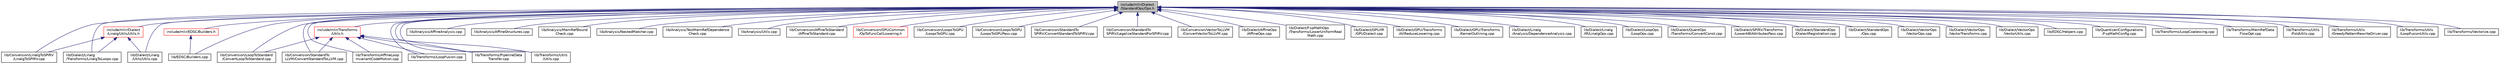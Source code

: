digraph "include/mlir/Dialect/StandardOps/Ops.h"
{
  bgcolor="transparent";
  edge [fontname="Helvetica",fontsize="10",labelfontname="Helvetica",labelfontsize="10"];
  node [fontname="Helvetica",fontsize="10",shape=record];
  Node58 [label="include/mlir/Dialect\l/StandardOps/Ops.h",height=0.2,width=0.4,color="black", fillcolor="grey75", style="filled", fontcolor="black"];
  Node58 -> Node59 [dir="back",color="midnightblue",fontsize="10",style="solid",fontname="Helvetica"];
  Node59 [label="include/mlir/Dialect\l/Linalg/Utils/Utils.h",height=0.2,width=0.4,color="red",URL="$Dialect_2Linalg_2Utils_2Utils_8h.html"];
  Node59 -> Node63 [dir="back",color="midnightblue",fontsize="10",style="solid",fontname="Helvetica"];
  Node63 [label="lib/Conversion/LinalgToSPIRV\l/LinalgToSPIRV.cpp",height=0.2,width=0.4,color="black",URL="$LinalgToSPIRV_8cpp.html"];
  Node59 -> Node61 [dir="back",color="midnightblue",fontsize="10",style="solid",fontname="Helvetica"];
  Node61 [label="lib/Dialect/Linalg\l/Transforms/LinalgToLoops.cpp",height=0.2,width=0.4,color="black",URL="$LinalgToLoops_8cpp.html"];
  Node59 -> Node67 [dir="back",color="midnightblue",fontsize="10",style="solid",fontname="Helvetica"];
  Node67 [label="lib/Dialect/Linalg\l/Utils/Utils.cpp",height=0.2,width=0.4,color="black",URL="$Dialect_2Linalg_2Utils_2Utils_8cpp.html"];
  Node58 -> Node68 [dir="back",color="midnightblue",fontsize="10",style="solid",fontname="Helvetica"];
  Node68 [label="include/mlir/EDSC/Builders.h",height=0.2,width=0.4,color="red",URL="$EDSC_2Builders_8h.html"];
  Node68 -> Node79 [dir="back",color="midnightblue",fontsize="10",style="solid",fontname="Helvetica"];
  Node79 [label="lib/EDSC/Builders.cpp",height=0.2,width=0.4,color="black",URL="$EDSC_2Builders_8cpp.html"];
  Node58 -> Node80 [dir="back",color="midnightblue",fontsize="10",style="solid",fontname="Helvetica"];
  Node80 [label="include/mlir/Transforms\l/Utils.h",height=0.2,width=0.4,color="red",URL="$Transforms_2Utils_8h.html"];
  Node80 -> Node81 [dir="back",color="midnightblue",fontsize="10",style="solid",fontname="Helvetica"];
  Node81 [label="lib/Conversion/LoopToStandard\l/ConvertLoopToStandard.cpp",height=0.2,width=0.4,color="black",URL="$ConvertLoopToStandard_8cpp.html"];
  Node80 -> Node82 [dir="back",color="midnightblue",fontsize="10",style="solid",fontname="Helvetica"];
  Node82 [label="lib/Conversion/StandardTo\lLLVM/ConvertStandardToLLVM.cpp",height=0.2,width=0.4,color="black",URL="$ConvertStandardToLLVM_8cpp.html"];
  Node80 -> Node84 [dir="back",color="midnightblue",fontsize="10",style="solid",fontname="Helvetica"];
  Node84 [label="lib/Transforms/AffineLoop\lInvariantCodeMotion.cpp",height=0.2,width=0.4,color="black",URL="$AffineLoopInvariantCodeMotion_8cpp.html"];
  Node80 -> Node87 [dir="back",color="midnightblue",fontsize="10",style="solid",fontname="Helvetica"];
  Node87 [label="lib/Transforms/LoopFusion.cpp",height=0.2,width=0.4,color="black",URL="$LoopFusion_8cpp.html"];
  Node80 -> Node89 [dir="back",color="midnightblue",fontsize="10",style="solid",fontname="Helvetica"];
  Node89 [label="lib/Transforms/PipelineData\lTransfer.cpp",height=0.2,width=0.4,color="black",URL="$PipelineDataTransfer_8cpp.html"];
  Node80 -> Node92 [dir="back",color="midnightblue",fontsize="10",style="solid",fontname="Helvetica"];
  Node92 [label="lib/Transforms/Utils\l/Utils.cpp",height=0.2,width=0.4,color="black",URL="$Transforms_2Utils_2Utils_8cpp.html"];
  Node58 -> Node93 [dir="back",color="midnightblue",fontsize="10",style="solid",fontname="Helvetica"];
  Node93 [label="lib/Analysis/AffineAnalysis.cpp",height=0.2,width=0.4,color="black",URL="$AffineAnalysis_8cpp.html"];
  Node58 -> Node94 [dir="back",color="midnightblue",fontsize="10",style="solid",fontname="Helvetica"];
  Node94 [label="lib/Analysis/AffineStructures.cpp",height=0.2,width=0.4,color="black",URL="$AffineStructures_8cpp.html"];
  Node58 -> Node95 [dir="back",color="midnightblue",fontsize="10",style="solid",fontname="Helvetica"];
  Node95 [label="lib/Analysis/MemRefBound\lCheck.cpp",height=0.2,width=0.4,color="black",URL="$MemRefBoundCheck_8cpp.html"];
  Node58 -> Node96 [dir="back",color="midnightblue",fontsize="10",style="solid",fontname="Helvetica"];
  Node96 [label="lib/Analysis/NestedMatcher.cpp",height=0.2,width=0.4,color="black",URL="$NestedMatcher_8cpp.html"];
  Node58 -> Node97 [dir="back",color="midnightblue",fontsize="10",style="solid",fontname="Helvetica"];
  Node97 [label="lib/Analysis/TestMemRefDependence\lCheck.cpp",height=0.2,width=0.4,color="black",URL="$TestMemRefDependenceCheck_8cpp.html"];
  Node58 -> Node98 [dir="back",color="midnightblue",fontsize="10",style="solid",fontname="Helvetica"];
  Node98 [label="lib/Analysis/Utils.cpp",height=0.2,width=0.4,color="black",URL="$Analysis_2Utils_8cpp.html"];
  Node58 -> Node99 [dir="back",color="midnightblue",fontsize="10",style="solid",fontname="Helvetica"];
  Node99 [label="lib/Conversion/AffineToStandard\l/AffineToStandard.cpp",height=0.2,width=0.4,color="black",URL="$AffineToStandard_8cpp.html"];
  Node58 -> Node100 [dir="back",color="midnightblue",fontsize="10",style="solid",fontname="Helvetica"];
  Node100 [label="lib/Conversion/GPUCommon\l/OpToFuncCallLowering.h",height=0.2,width=0.4,color="red",URL="$OpToFuncCallLowering_8h.html"];
  Node58 -> Node63 [dir="back",color="midnightblue",fontsize="10",style="solid",fontname="Helvetica"];
  Node58 -> Node103 [dir="back",color="midnightblue",fontsize="10",style="solid",fontname="Helvetica"];
  Node103 [label="lib/Conversion/LoopsToGPU\l/LoopsToGPU.cpp",height=0.2,width=0.4,color="black",URL="$LoopsToGPU_8cpp.html"];
  Node58 -> Node104 [dir="back",color="midnightblue",fontsize="10",style="solid",fontname="Helvetica"];
  Node104 [label="lib/Conversion/LoopsToGPU\l/LoopsToGPUPass.cpp",height=0.2,width=0.4,color="black",URL="$LoopsToGPUPass_8cpp.html"];
  Node58 -> Node81 [dir="back",color="midnightblue",fontsize="10",style="solid",fontname="Helvetica"];
  Node58 -> Node82 [dir="back",color="midnightblue",fontsize="10",style="solid",fontname="Helvetica"];
  Node58 -> Node105 [dir="back",color="midnightblue",fontsize="10",style="solid",fontname="Helvetica"];
  Node105 [label="lib/Conversion/StandardTo\lSPIRV/ConvertStandardToSPIRV.cpp",height=0.2,width=0.4,color="black",URL="$ConvertStandardToSPIRV_8cpp.html"];
  Node58 -> Node106 [dir="back",color="midnightblue",fontsize="10",style="solid",fontname="Helvetica"];
  Node106 [label="lib/Conversion/StandardTo\lSPIRV/LegalizeStandardForSPIRV.cpp",height=0.2,width=0.4,color="black",URL="$LegalizeStandardForSPIRV_8cpp.html"];
  Node58 -> Node107 [dir="back",color="midnightblue",fontsize="10",style="solid",fontname="Helvetica"];
  Node107 [label="lib/Conversion/VectorToLLVM\l/ConvertVectorToLLVM.cpp",height=0.2,width=0.4,color="black",URL="$ConvertVectorToLLVM_8cpp.html"];
  Node58 -> Node108 [dir="back",color="midnightblue",fontsize="10",style="solid",fontname="Helvetica"];
  Node108 [label="lib/Dialect/AffineOps\l/AffineOps.cpp",height=0.2,width=0.4,color="black",URL="$AffineOps_8cpp.html"];
  Node58 -> Node109 [dir="back",color="midnightblue",fontsize="10",style="solid",fontname="Helvetica"];
  Node109 [label="lib/Dialect/FxpMathOps\l/Transforms/LowerUniformReal\lMath.cpp",height=0.2,width=0.4,color="black",URL="$LowerUniformRealMath_8cpp.html"];
  Node58 -> Node110 [dir="back",color="midnightblue",fontsize="10",style="solid",fontname="Helvetica"];
  Node110 [label="lib/Dialect/GPU/IR\l/GPUDialect.cpp",height=0.2,width=0.4,color="black",URL="$GPUDialect_8cpp.html"];
  Node58 -> Node111 [dir="back",color="midnightblue",fontsize="10",style="solid",fontname="Helvetica"];
  Node111 [label="lib/Dialect/GPU/Transforms\l/AllReduceLowering.cpp",height=0.2,width=0.4,color="black",URL="$AllReduceLowering_8cpp.html"];
  Node58 -> Node112 [dir="back",color="midnightblue",fontsize="10",style="solid",fontname="Helvetica"];
  Node112 [label="lib/Dialect/GPU/Transforms\l/KernelOutlining.cpp",height=0.2,width=0.4,color="black",URL="$KernelOutlining_8cpp.html"];
  Node58 -> Node113 [dir="back",color="midnightblue",fontsize="10",style="solid",fontname="Helvetica"];
  Node113 [label="lib/Dialect/Linalg\l/Analysis/DependenceAnalysis.cpp",height=0.2,width=0.4,color="black",URL="$DependenceAnalysis_8cpp.html"];
  Node58 -> Node114 [dir="back",color="midnightblue",fontsize="10",style="solid",fontname="Helvetica"];
  Node114 [label="lib/Dialect/Linalg\l/IR/LinalgOps.cpp",height=0.2,width=0.4,color="black",URL="$LinalgOps_8cpp.html"];
  Node58 -> Node61 [dir="back",color="midnightblue",fontsize="10",style="solid",fontname="Helvetica"];
  Node58 -> Node67 [dir="back",color="midnightblue",fontsize="10",style="solid",fontname="Helvetica"];
  Node58 -> Node115 [dir="back",color="midnightblue",fontsize="10",style="solid",fontname="Helvetica"];
  Node115 [label="lib/Dialect/LoopOps\l/LoopOps.cpp",height=0.2,width=0.4,color="black",URL="$LoopOps_8cpp.html"];
  Node58 -> Node116 [dir="back",color="midnightblue",fontsize="10",style="solid",fontname="Helvetica"];
  Node116 [label="lib/Dialect/QuantOps\l/Transforms/ConvertConst.cpp",height=0.2,width=0.4,color="black",URL="$ConvertConst_8cpp.html"];
  Node58 -> Node117 [dir="back",color="midnightblue",fontsize="10",style="solid",fontname="Helvetica"];
  Node117 [label="lib/Dialect/SPIRV/Transforms\l/LowerABIAttributesPass.cpp",height=0.2,width=0.4,color="black",URL="$LowerABIAttributesPass_8cpp.html"];
  Node58 -> Node118 [dir="back",color="midnightblue",fontsize="10",style="solid",fontname="Helvetica"];
  Node118 [label="lib/Dialect/StandardOps\l/DialectRegistration.cpp",height=0.2,width=0.4,color="black",URL="$StandardOps_2DialectRegistration_8cpp.html"];
  Node58 -> Node119 [dir="back",color="midnightblue",fontsize="10",style="solid",fontname="Helvetica"];
  Node119 [label="lib/Dialect/StandardOps\l/Ops.cpp",height=0.2,width=0.4,color="black",URL="$Ops_8cpp.html"];
  Node58 -> Node120 [dir="back",color="midnightblue",fontsize="10",style="solid",fontname="Helvetica"];
  Node120 [label="lib/Dialect/VectorOps\l/VectorOps.cpp",height=0.2,width=0.4,color="black",URL="$VectorOps_8cpp.html"];
  Node58 -> Node121 [dir="back",color="midnightblue",fontsize="10",style="solid",fontname="Helvetica"];
  Node121 [label="lib/Dialect/VectorOps\l/VectorTransforms.cpp",height=0.2,width=0.4,color="black",URL="$VectorTransforms_8cpp.html"];
  Node58 -> Node122 [dir="back",color="midnightblue",fontsize="10",style="solid",fontname="Helvetica"];
  Node122 [label="lib/Dialect/VectorOps\l/VectorUtils.cpp",height=0.2,width=0.4,color="black",URL="$VectorUtils_8cpp.html"];
  Node58 -> Node79 [dir="back",color="midnightblue",fontsize="10",style="solid",fontname="Helvetica"];
  Node58 -> Node75 [dir="back",color="midnightblue",fontsize="10",style="solid",fontname="Helvetica"];
  Node75 [label="lib/EDSC/Helpers.cpp",height=0.2,width=0.4,color="black",URL="$Helpers_8cpp.html"];
  Node58 -> Node123 [dir="back",color="midnightblue",fontsize="10",style="solid",fontname="Helvetica"];
  Node123 [label="lib/Quantizer/Configurations\l/FxpMathConfig.cpp",height=0.2,width=0.4,color="black",URL="$FxpMathConfig_8cpp.html"];
  Node58 -> Node84 [dir="back",color="midnightblue",fontsize="10",style="solid",fontname="Helvetica"];
  Node58 -> Node124 [dir="back",color="midnightblue",fontsize="10",style="solid",fontname="Helvetica"];
  Node124 [label="lib/Transforms/LoopCoalescing.cpp",height=0.2,width=0.4,color="black",URL="$LoopCoalescing_8cpp.html"];
  Node58 -> Node87 [dir="back",color="midnightblue",fontsize="10",style="solid",fontname="Helvetica"];
  Node58 -> Node125 [dir="back",color="midnightblue",fontsize="10",style="solid",fontname="Helvetica"];
  Node125 [label="lib/Transforms/MemRefData\lFlowOpt.cpp",height=0.2,width=0.4,color="black",URL="$MemRefDataFlowOpt_8cpp.html"];
  Node58 -> Node89 [dir="back",color="midnightblue",fontsize="10",style="solid",fontname="Helvetica"];
  Node58 -> Node126 [dir="back",color="midnightblue",fontsize="10",style="solid",fontname="Helvetica"];
  Node126 [label="lib/Transforms/Utils\l/FoldUtils.cpp",height=0.2,width=0.4,color="black",URL="$FoldUtils_8cpp.html"];
  Node58 -> Node127 [dir="back",color="midnightblue",fontsize="10",style="solid",fontname="Helvetica"];
  Node127 [label="lib/Transforms/Utils\l/GreedyPatternRewriteDriver.cpp",height=0.2,width=0.4,color="black",URL="$GreedyPatternRewriteDriver_8cpp.html"];
  Node58 -> Node128 [dir="back",color="midnightblue",fontsize="10",style="solid",fontname="Helvetica"];
  Node128 [label="lib/Transforms/Utils\l/LoopFusionUtils.cpp",height=0.2,width=0.4,color="black",URL="$LoopFusionUtils_8cpp.html"];
  Node58 -> Node92 [dir="back",color="midnightblue",fontsize="10",style="solid",fontname="Helvetica"];
  Node58 -> Node129 [dir="back",color="midnightblue",fontsize="10",style="solid",fontname="Helvetica"];
  Node129 [label="lib/Transforms/Vectorize.cpp",height=0.2,width=0.4,color="black",URL="$Vectorize_8cpp.html"];
}
